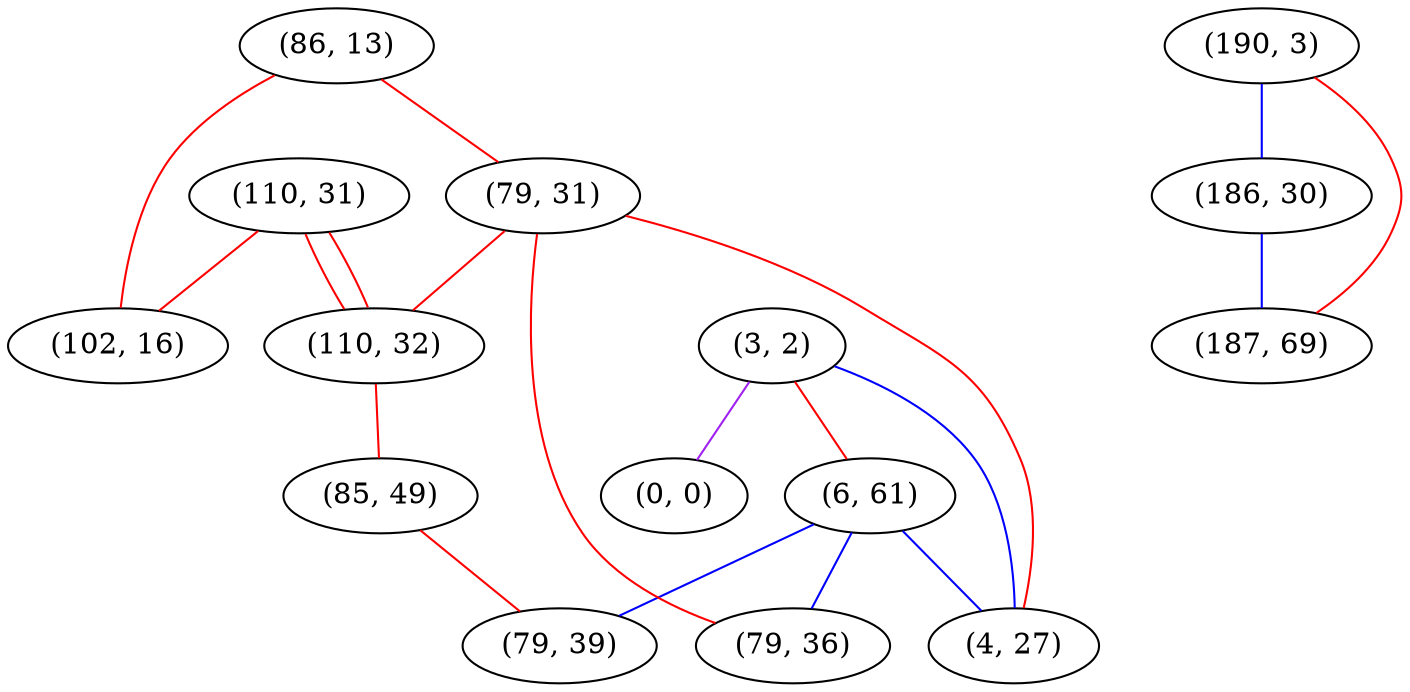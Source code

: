 graph "" {
"(3, 2)";
"(0, 0)";
"(110, 31)";
"(86, 13)";
"(6, 61)";
"(190, 3)";
"(79, 31)";
"(4, 27)";
"(186, 30)";
"(110, 32)";
"(187, 69)";
"(79, 36)";
"(85, 49)";
"(102, 16)";
"(79, 39)";
"(3, 2)" -- "(0, 0)"  [color=purple, key=0, weight=4];
"(3, 2)" -- "(4, 27)"  [color=blue, key=0, weight=3];
"(3, 2)" -- "(6, 61)"  [color=red, key=0, weight=1];
"(110, 31)" -- "(102, 16)"  [color=red, key=0, weight=1];
"(110, 31)" -- "(110, 32)"  [color=red, key=0, weight=1];
"(110, 31)" -- "(110, 32)"  [color=red, key=1, weight=1];
"(86, 13)" -- "(79, 31)"  [color=red, key=0, weight=1];
"(86, 13)" -- "(102, 16)"  [color=red, key=0, weight=1];
"(6, 61)" -- "(79, 36)"  [color=blue, key=0, weight=3];
"(6, 61)" -- "(79, 39)"  [color=blue, key=0, weight=3];
"(6, 61)" -- "(4, 27)"  [color=blue, key=0, weight=3];
"(190, 3)" -- "(186, 30)"  [color=blue, key=0, weight=3];
"(190, 3)" -- "(187, 69)"  [color=red, key=0, weight=1];
"(79, 31)" -- "(79, 36)"  [color=red, key=0, weight=1];
"(79, 31)" -- "(110, 32)"  [color=red, key=0, weight=1];
"(79, 31)" -- "(4, 27)"  [color=red, key=0, weight=1];
"(186, 30)" -- "(187, 69)"  [color=blue, key=0, weight=3];
"(110, 32)" -- "(85, 49)"  [color=red, key=0, weight=1];
"(85, 49)" -- "(79, 39)"  [color=red, key=0, weight=1];
}
